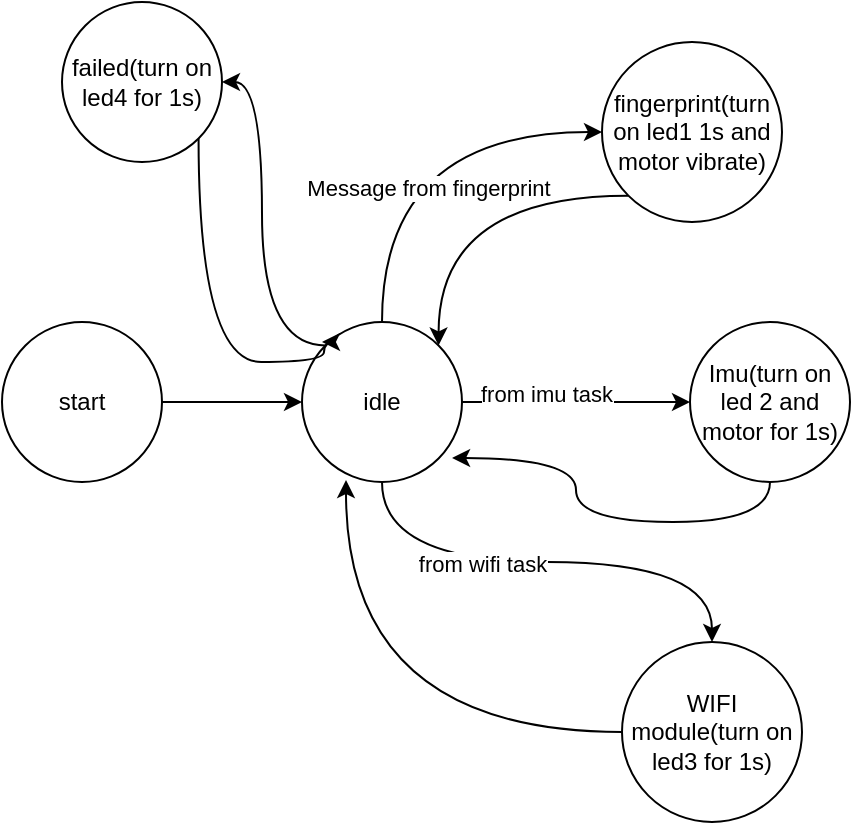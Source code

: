 <mxfile version="26.1.1">
  <diagram name="第 1 页" id="bxPTzVBQoIoyR5Ov18DK">
    <mxGraphModel dx="1410" dy="774" grid="1" gridSize="10" guides="1" tooltips="1" connect="1" arrows="1" fold="1" page="1" pageScale="1" pageWidth="827" pageHeight="1169" math="0" shadow="0">
      <root>
        <mxCell id="0" />
        <mxCell id="1" parent="0" />
        <mxCell id="ISlwGy7PfBfhD5LfPjgJ-3" style="edgeStyle=orthogonalEdgeStyle;rounded=0;orthogonalLoop=1;jettySize=auto;html=1;exitX=1;exitY=0.5;exitDx=0;exitDy=0;entryX=0;entryY=0.5;entryDx=0;entryDy=0;" edge="1" parent="1" source="ISlwGy7PfBfhD5LfPjgJ-1" target="ISlwGy7PfBfhD5LfPjgJ-2">
          <mxGeometry relative="1" as="geometry" />
        </mxCell>
        <mxCell id="ISlwGy7PfBfhD5LfPjgJ-1" value="start" style="ellipse;whiteSpace=wrap;html=1;aspect=fixed;" vertex="1" parent="1">
          <mxGeometry x="70" y="320" width="80" height="80" as="geometry" />
        </mxCell>
        <mxCell id="ISlwGy7PfBfhD5LfPjgJ-5" style="edgeStyle=orthogonalEdgeStyle;rounded=0;orthogonalLoop=1;jettySize=auto;html=1;exitX=0.5;exitY=0;exitDx=0;exitDy=0;entryX=0;entryY=0.5;entryDx=0;entryDy=0;curved=1;" edge="1" parent="1" source="ISlwGy7PfBfhD5LfPjgJ-2" target="ISlwGy7PfBfhD5LfPjgJ-4">
          <mxGeometry relative="1" as="geometry" />
        </mxCell>
        <mxCell id="ISlwGy7PfBfhD5LfPjgJ-6" value="Message from fingerprint" style="edgeLabel;html=1;align=center;verticalAlign=middle;resizable=0;points=[];" vertex="1" connectable="0" parent="ISlwGy7PfBfhD5LfPjgJ-5">
          <mxGeometry x="-0.34" y="-23" relative="1" as="geometry">
            <mxPoint as="offset" />
          </mxGeometry>
        </mxCell>
        <mxCell id="ISlwGy7PfBfhD5LfPjgJ-9" style="edgeStyle=orthogonalEdgeStyle;rounded=0;orthogonalLoop=1;jettySize=auto;html=1;exitX=1;exitY=0.5;exitDx=0;exitDy=0;entryX=0;entryY=0.5;entryDx=0;entryDy=0;" edge="1" parent="1" source="ISlwGy7PfBfhD5LfPjgJ-2" target="ISlwGy7PfBfhD5LfPjgJ-8">
          <mxGeometry relative="1" as="geometry" />
        </mxCell>
        <mxCell id="ISlwGy7PfBfhD5LfPjgJ-10" value="from imu task" style="edgeLabel;html=1;align=center;verticalAlign=middle;resizable=0;points=[];" vertex="1" connectable="0" parent="ISlwGy7PfBfhD5LfPjgJ-9">
          <mxGeometry x="-0.27" y="4" relative="1" as="geometry">
            <mxPoint as="offset" />
          </mxGeometry>
        </mxCell>
        <mxCell id="ISlwGy7PfBfhD5LfPjgJ-13" style="edgeStyle=orthogonalEdgeStyle;rounded=0;orthogonalLoop=1;jettySize=auto;html=1;exitX=0.5;exitY=1;exitDx=0;exitDy=0;entryX=0.5;entryY=0;entryDx=0;entryDy=0;curved=1;" edge="1" parent="1" source="ISlwGy7PfBfhD5LfPjgJ-2" target="ISlwGy7PfBfhD5LfPjgJ-12">
          <mxGeometry relative="1" as="geometry" />
        </mxCell>
        <mxCell id="ISlwGy7PfBfhD5LfPjgJ-14" value="from wifi task" style="edgeLabel;html=1;align=center;verticalAlign=middle;resizable=0;points=[];" vertex="1" connectable="0" parent="ISlwGy7PfBfhD5LfPjgJ-13">
          <mxGeometry x="-0.267" y="-1" relative="1" as="geometry">
            <mxPoint as="offset" />
          </mxGeometry>
        </mxCell>
        <mxCell id="ISlwGy7PfBfhD5LfPjgJ-17" style="edgeStyle=orthogonalEdgeStyle;rounded=0;orthogonalLoop=1;jettySize=auto;html=1;exitX=0;exitY=0;exitDx=0;exitDy=0;entryX=1;entryY=0.5;entryDx=0;entryDy=0;curved=1;" edge="1" parent="1" source="ISlwGy7PfBfhD5LfPjgJ-2" target="ISlwGy7PfBfhD5LfPjgJ-16">
          <mxGeometry relative="1" as="geometry" />
        </mxCell>
        <mxCell id="ISlwGy7PfBfhD5LfPjgJ-2" value="idle" style="ellipse;whiteSpace=wrap;html=1;aspect=fixed;" vertex="1" parent="1">
          <mxGeometry x="220" y="320" width="80" height="80" as="geometry" />
        </mxCell>
        <mxCell id="ISlwGy7PfBfhD5LfPjgJ-7" style="edgeStyle=orthogonalEdgeStyle;rounded=0;orthogonalLoop=1;jettySize=auto;html=1;exitX=0;exitY=1;exitDx=0;exitDy=0;entryX=1;entryY=0;entryDx=0;entryDy=0;curved=1;" edge="1" parent="1" source="ISlwGy7PfBfhD5LfPjgJ-4" target="ISlwGy7PfBfhD5LfPjgJ-2">
          <mxGeometry relative="1" as="geometry" />
        </mxCell>
        <mxCell id="ISlwGy7PfBfhD5LfPjgJ-4" value="fingerprint(turn on led1 1s and motor vibrate)" style="ellipse;whiteSpace=wrap;html=1;aspect=fixed;" vertex="1" parent="1">
          <mxGeometry x="370" y="180" width="90" height="90" as="geometry" />
        </mxCell>
        <mxCell id="ISlwGy7PfBfhD5LfPjgJ-8" value="Imu(turn on led 2 and motor for 1s)" style="ellipse;whiteSpace=wrap;html=1;aspect=fixed;" vertex="1" parent="1">
          <mxGeometry x="414" y="320" width="80" height="80" as="geometry" />
        </mxCell>
        <mxCell id="ISlwGy7PfBfhD5LfPjgJ-11" style="edgeStyle=orthogonalEdgeStyle;rounded=0;orthogonalLoop=1;jettySize=auto;html=1;exitX=0.5;exitY=1;exitDx=0;exitDy=0;entryX=0.938;entryY=0.85;entryDx=0;entryDy=0;entryPerimeter=0;curved=1;" edge="1" parent="1" source="ISlwGy7PfBfhD5LfPjgJ-8" target="ISlwGy7PfBfhD5LfPjgJ-2">
          <mxGeometry relative="1" as="geometry" />
        </mxCell>
        <mxCell id="ISlwGy7PfBfhD5LfPjgJ-12" value="WIFI module(turn on led3 for 1s)" style="ellipse;whiteSpace=wrap;html=1;aspect=fixed;" vertex="1" parent="1">
          <mxGeometry x="380" y="480" width="90" height="90" as="geometry" />
        </mxCell>
        <mxCell id="ISlwGy7PfBfhD5LfPjgJ-15" style="edgeStyle=orthogonalEdgeStyle;rounded=0;orthogonalLoop=1;jettySize=auto;html=1;exitX=0;exitY=0.5;exitDx=0;exitDy=0;entryX=0.275;entryY=0.988;entryDx=0;entryDy=0;entryPerimeter=0;curved=1;" edge="1" parent="1" source="ISlwGy7PfBfhD5LfPjgJ-12" target="ISlwGy7PfBfhD5LfPjgJ-2">
          <mxGeometry relative="1" as="geometry" />
        </mxCell>
        <mxCell id="ISlwGy7PfBfhD5LfPjgJ-18" style="edgeStyle=orthogonalEdgeStyle;rounded=0;orthogonalLoop=1;jettySize=auto;html=1;exitX=1;exitY=1;exitDx=0;exitDy=0;curved=1;" edge="1" parent="1" source="ISlwGy7PfBfhD5LfPjgJ-16">
          <mxGeometry relative="1" as="geometry">
            <mxPoint x="230" y="330" as="targetPoint" />
            <Array as="points">
              <mxPoint x="168" y="340" />
              <mxPoint x="231" y="340" />
            </Array>
          </mxGeometry>
        </mxCell>
        <mxCell id="ISlwGy7PfBfhD5LfPjgJ-16" value="failed(turn on led4 for 1s)" style="ellipse;whiteSpace=wrap;html=1;aspect=fixed;" vertex="1" parent="1">
          <mxGeometry x="100" y="160" width="80" height="80" as="geometry" />
        </mxCell>
      </root>
    </mxGraphModel>
  </diagram>
</mxfile>

